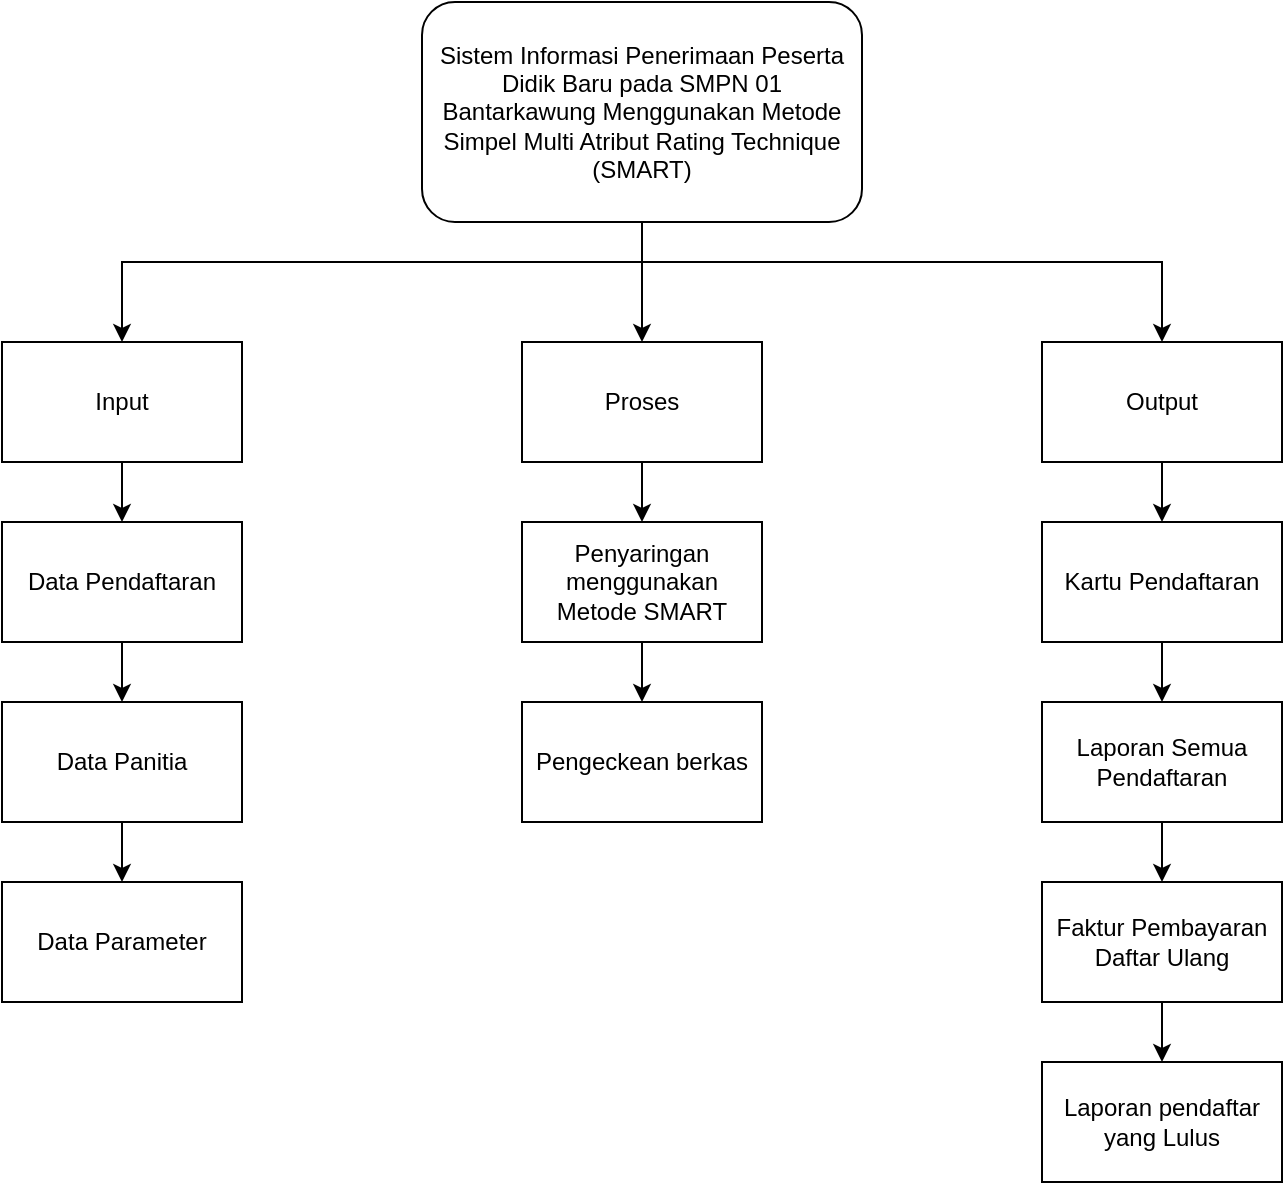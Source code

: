 <mxfile version="21.1.2" type="device">
  <diagram name="Page-1" id="Hy98_eejRrFBknnPZS4t">
    <mxGraphModel dx="941" dy="692" grid="1" gridSize="10" guides="1" tooltips="1" connect="1" arrows="1" fold="1" page="1" pageScale="1" pageWidth="850" pageHeight="1100" math="0" shadow="0">
      <root>
        <mxCell id="0" />
        <mxCell id="1" parent="0" />
        <mxCell id="N1uN2oou1CiRREyNsghs-15" style="edgeStyle=orthogonalEdgeStyle;rounded=0;orthogonalLoop=1;jettySize=auto;html=1;" edge="1" parent="1" source="N1uN2oou1CiRREyNsghs-1" target="N1uN2oou1CiRREyNsghs-3">
          <mxGeometry relative="1" as="geometry" />
        </mxCell>
        <mxCell id="N1uN2oou1CiRREyNsghs-16" style="edgeStyle=orthogonalEdgeStyle;rounded=0;orthogonalLoop=1;jettySize=auto;html=1;" edge="1" parent="1" source="N1uN2oou1CiRREyNsghs-1" target="N1uN2oou1CiRREyNsghs-4">
          <mxGeometry relative="1" as="geometry">
            <Array as="points">
              <mxPoint x="440" y="170" />
              <mxPoint x="700" y="170" />
            </Array>
          </mxGeometry>
        </mxCell>
        <mxCell id="N1uN2oou1CiRREyNsghs-17" style="edgeStyle=orthogonalEdgeStyle;rounded=0;orthogonalLoop=1;jettySize=auto;html=1;entryX=0.5;entryY=0;entryDx=0;entryDy=0;" edge="1" parent="1" source="N1uN2oou1CiRREyNsghs-1" target="N1uN2oou1CiRREyNsghs-2">
          <mxGeometry relative="1" as="geometry">
            <Array as="points">
              <mxPoint x="440" y="170" />
              <mxPoint x="180" y="170" />
            </Array>
          </mxGeometry>
        </mxCell>
        <mxCell id="N1uN2oou1CiRREyNsghs-1" value="Sistem Informasi Penerimaan Peserta Didik Baru pada SMPN 01 Bantarkawung Menggunakan Metode Simpel Multi Atribut Rating Technique (SMART)" style="rounded=1;whiteSpace=wrap;html=1;" vertex="1" parent="1">
          <mxGeometry x="330" y="40" width="220" height="110" as="geometry" />
        </mxCell>
        <mxCell id="N1uN2oou1CiRREyNsghs-18" style="edgeStyle=orthogonalEdgeStyle;rounded=0;orthogonalLoop=1;jettySize=auto;html=1;" edge="1" parent="1" source="N1uN2oou1CiRREyNsghs-2" target="N1uN2oou1CiRREyNsghs-5">
          <mxGeometry relative="1" as="geometry" />
        </mxCell>
        <mxCell id="N1uN2oou1CiRREyNsghs-2" value="Input" style="rounded=0;whiteSpace=wrap;html=1;" vertex="1" parent="1">
          <mxGeometry x="120" y="210" width="120" height="60" as="geometry" />
        </mxCell>
        <mxCell id="N1uN2oou1CiRREyNsghs-21" style="edgeStyle=orthogonalEdgeStyle;rounded=0;orthogonalLoop=1;jettySize=auto;html=1;" edge="1" parent="1" source="N1uN2oou1CiRREyNsghs-3" target="N1uN2oou1CiRREyNsghs-8">
          <mxGeometry relative="1" as="geometry" />
        </mxCell>
        <mxCell id="N1uN2oou1CiRREyNsghs-3" value="Proses" style="rounded=0;whiteSpace=wrap;html=1;" vertex="1" parent="1">
          <mxGeometry x="380" y="210" width="120" height="60" as="geometry" />
        </mxCell>
        <mxCell id="N1uN2oou1CiRREyNsghs-23" style="edgeStyle=orthogonalEdgeStyle;rounded=0;orthogonalLoop=1;jettySize=auto;html=1;" edge="1" parent="1" source="N1uN2oou1CiRREyNsghs-4" target="N1uN2oou1CiRREyNsghs-11">
          <mxGeometry relative="1" as="geometry" />
        </mxCell>
        <mxCell id="N1uN2oou1CiRREyNsghs-4" value="Output" style="rounded=0;whiteSpace=wrap;html=1;" vertex="1" parent="1">
          <mxGeometry x="640" y="210" width="120" height="60" as="geometry" />
        </mxCell>
        <mxCell id="N1uN2oou1CiRREyNsghs-19" style="edgeStyle=orthogonalEdgeStyle;rounded=0;orthogonalLoop=1;jettySize=auto;html=1;" edge="1" parent="1" source="N1uN2oou1CiRREyNsghs-5" target="N1uN2oou1CiRREyNsghs-7">
          <mxGeometry relative="1" as="geometry" />
        </mxCell>
        <mxCell id="N1uN2oou1CiRREyNsghs-5" value="Data Pendaftaran" style="rounded=0;whiteSpace=wrap;html=1;" vertex="1" parent="1">
          <mxGeometry x="120" y="300" width="120" height="60" as="geometry" />
        </mxCell>
        <mxCell id="N1uN2oou1CiRREyNsghs-6" value="Data Parameter" style="rounded=0;whiteSpace=wrap;html=1;" vertex="1" parent="1">
          <mxGeometry x="120" y="480" width="120" height="60" as="geometry" />
        </mxCell>
        <mxCell id="N1uN2oou1CiRREyNsghs-20" style="edgeStyle=orthogonalEdgeStyle;rounded=0;orthogonalLoop=1;jettySize=auto;html=1;" edge="1" parent="1" source="N1uN2oou1CiRREyNsghs-7" target="N1uN2oou1CiRREyNsghs-6">
          <mxGeometry relative="1" as="geometry" />
        </mxCell>
        <mxCell id="N1uN2oou1CiRREyNsghs-7" value="Data Panitia" style="rounded=0;whiteSpace=wrap;html=1;" vertex="1" parent="1">
          <mxGeometry x="120" y="390" width="120" height="60" as="geometry" />
        </mxCell>
        <mxCell id="N1uN2oou1CiRREyNsghs-22" style="edgeStyle=orthogonalEdgeStyle;rounded=0;orthogonalLoop=1;jettySize=auto;html=1;" edge="1" parent="1" source="N1uN2oou1CiRREyNsghs-8" target="N1uN2oou1CiRREyNsghs-9">
          <mxGeometry relative="1" as="geometry" />
        </mxCell>
        <mxCell id="N1uN2oou1CiRREyNsghs-8" value="Penyaringan menggunakan Metode SMART" style="rounded=0;whiteSpace=wrap;html=1;" vertex="1" parent="1">
          <mxGeometry x="380" y="300" width="120" height="60" as="geometry" />
        </mxCell>
        <mxCell id="N1uN2oou1CiRREyNsghs-9" value="Pengeckean berkas" style="rounded=0;whiteSpace=wrap;html=1;" vertex="1" parent="1">
          <mxGeometry x="380" y="390" width="120" height="60" as="geometry" />
        </mxCell>
        <mxCell id="N1uN2oou1CiRREyNsghs-24" style="edgeStyle=orthogonalEdgeStyle;rounded=0;orthogonalLoop=1;jettySize=auto;html=1;" edge="1" parent="1" source="N1uN2oou1CiRREyNsghs-11" target="N1uN2oou1CiRREyNsghs-12">
          <mxGeometry relative="1" as="geometry" />
        </mxCell>
        <mxCell id="N1uN2oou1CiRREyNsghs-11" value="Kartu Pendaftaran" style="rounded=0;whiteSpace=wrap;html=1;" vertex="1" parent="1">
          <mxGeometry x="640" y="300" width="120" height="60" as="geometry" />
        </mxCell>
        <mxCell id="N1uN2oou1CiRREyNsghs-25" style="edgeStyle=orthogonalEdgeStyle;rounded=0;orthogonalLoop=1;jettySize=auto;html=1;" edge="1" parent="1" source="N1uN2oou1CiRREyNsghs-12" target="N1uN2oou1CiRREyNsghs-13">
          <mxGeometry relative="1" as="geometry" />
        </mxCell>
        <mxCell id="N1uN2oou1CiRREyNsghs-12" value="Laporan Semua Pendaftaran" style="rounded=0;whiteSpace=wrap;html=1;" vertex="1" parent="1">
          <mxGeometry x="640" y="390" width="120" height="60" as="geometry" />
        </mxCell>
        <mxCell id="N1uN2oou1CiRREyNsghs-26" style="edgeStyle=orthogonalEdgeStyle;rounded=0;orthogonalLoop=1;jettySize=auto;html=1;" edge="1" parent="1" source="N1uN2oou1CiRREyNsghs-13" target="N1uN2oou1CiRREyNsghs-14">
          <mxGeometry relative="1" as="geometry" />
        </mxCell>
        <mxCell id="N1uN2oou1CiRREyNsghs-13" value="Faktur Pembayaran Daftar Ulang" style="rounded=0;whiteSpace=wrap;html=1;" vertex="1" parent="1">
          <mxGeometry x="640" y="480" width="120" height="60" as="geometry" />
        </mxCell>
        <mxCell id="N1uN2oou1CiRREyNsghs-14" value="Laporan pendaftar yang Lulus" style="rounded=0;whiteSpace=wrap;html=1;" vertex="1" parent="1">
          <mxGeometry x="640" y="570" width="120" height="60" as="geometry" />
        </mxCell>
      </root>
    </mxGraphModel>
  </diagram>
</mxfile>
